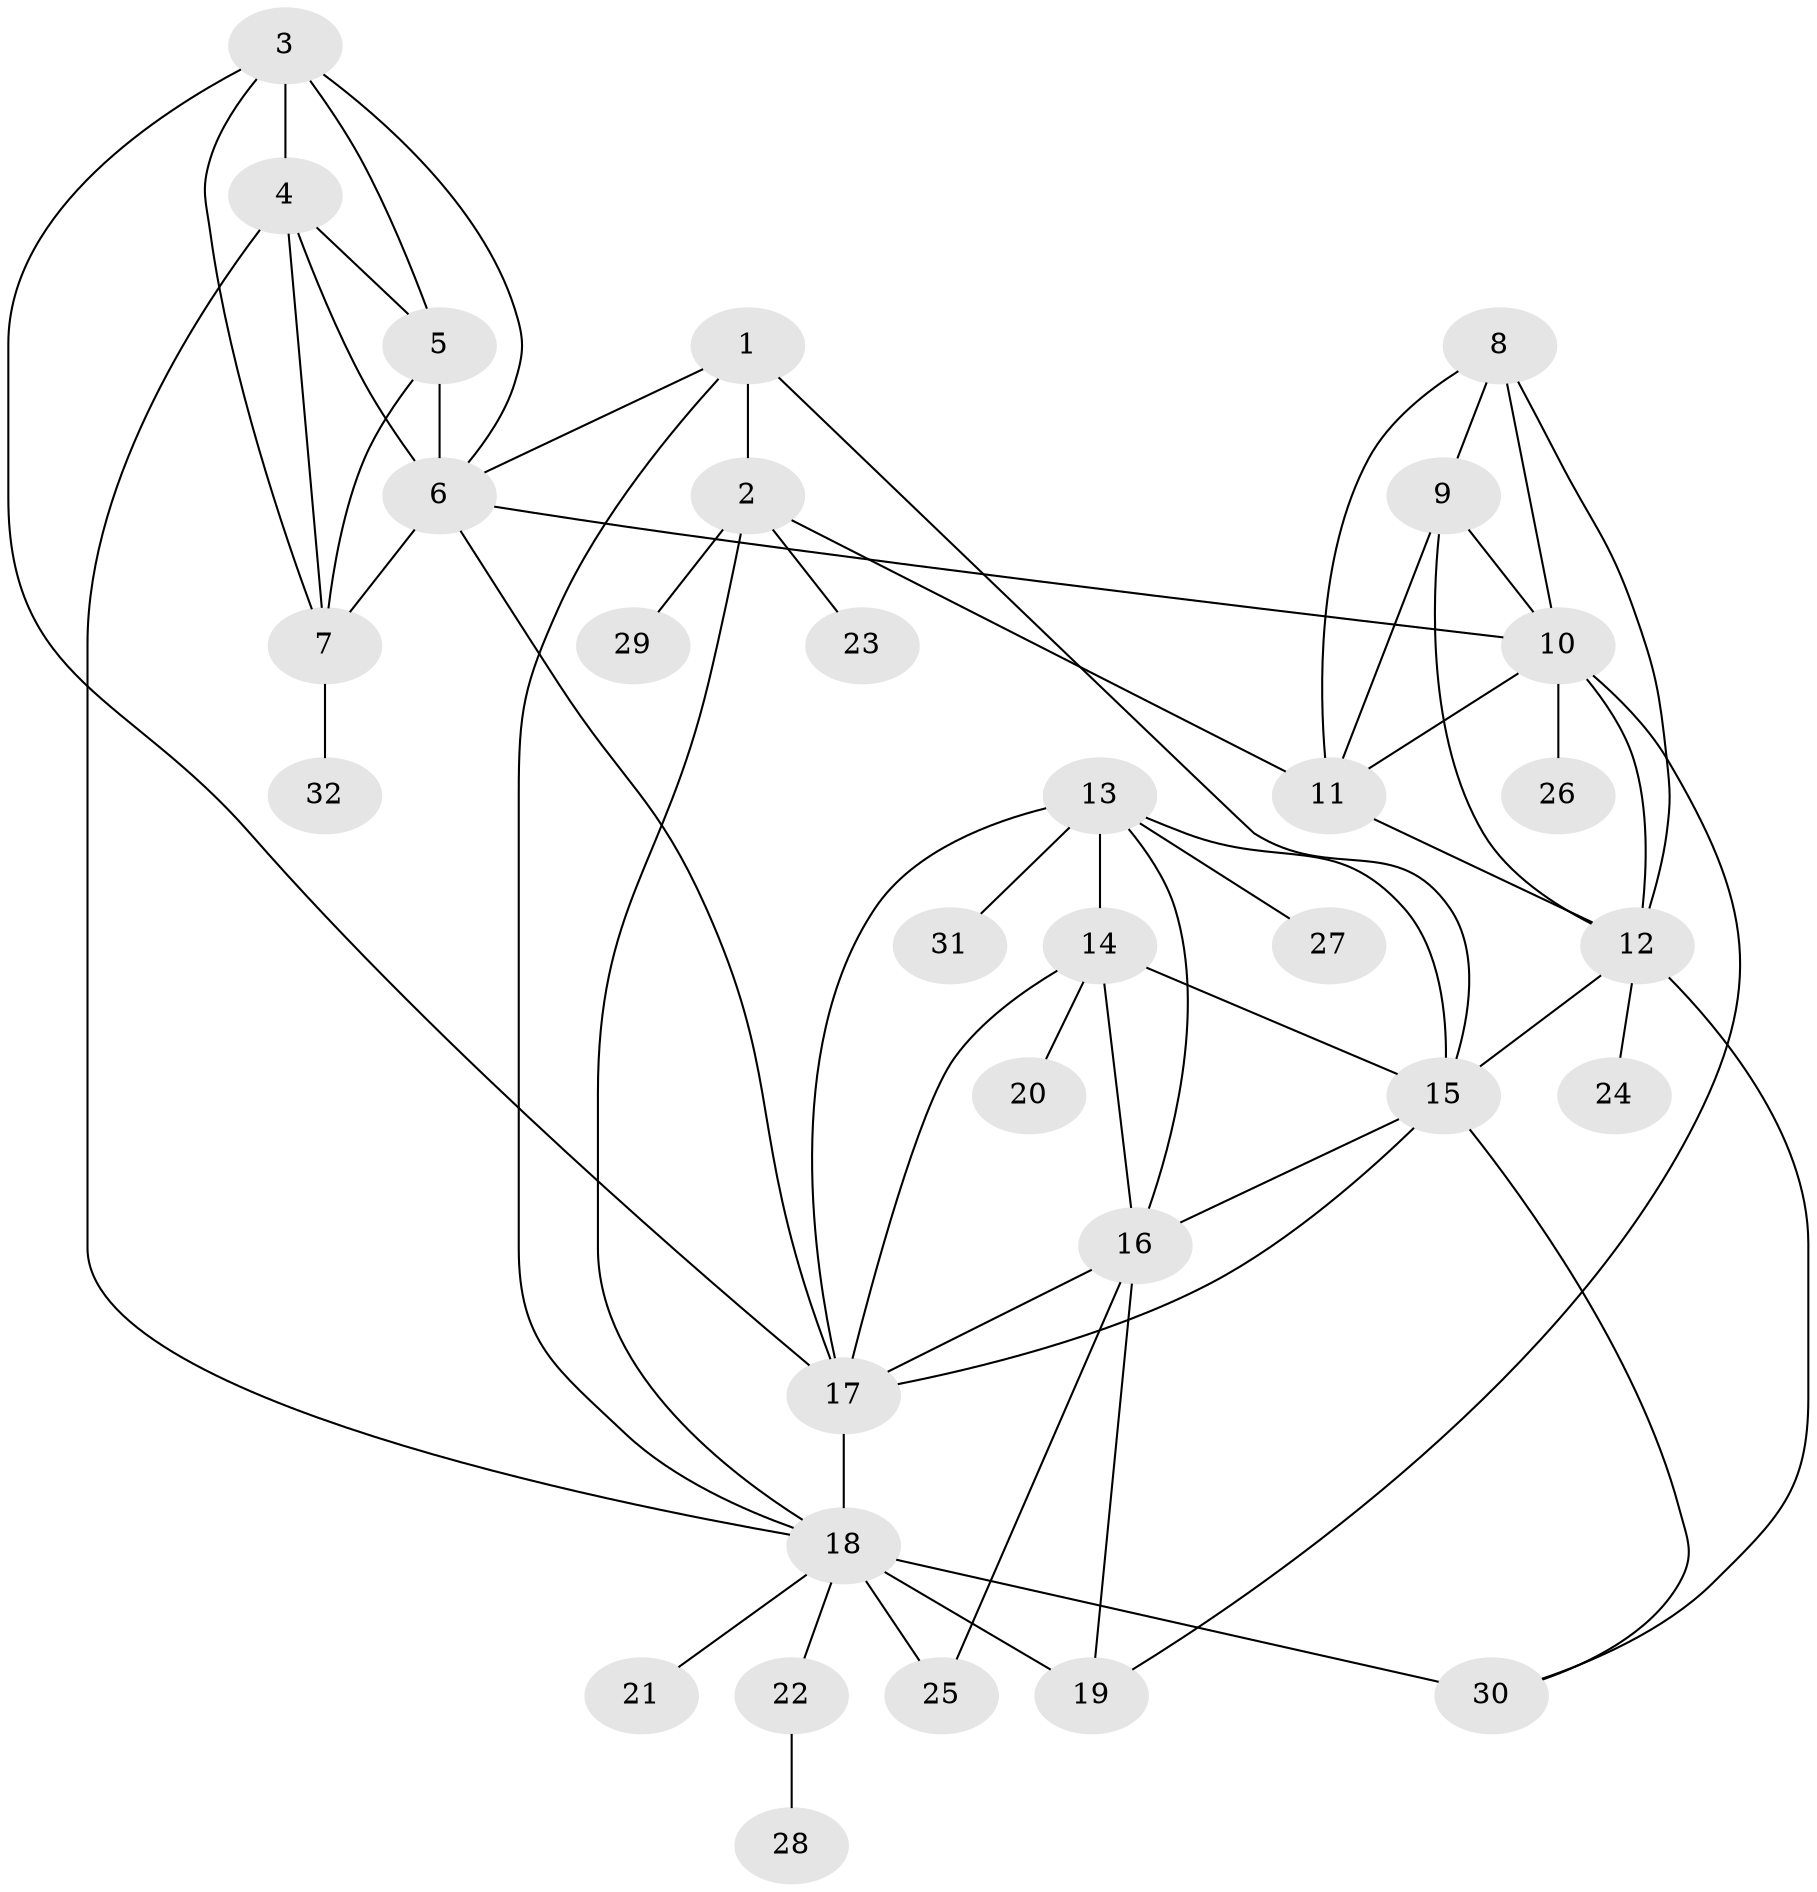 // original degree distribution, {9: 0.05714285714285714, 10: 0.0380952380952381, 7: 0.02857142857142857, 6: 0.02857142857142857, 8: 0.05714285714285714, 5: 0.02857142857142857, 2: 0.17142857142857143, 1: 0.5714285714285714, 3: 0.01904761904761905}
// Generated by graph-tools (version 1.1) at 2025/52/03/04/25 22:52:39]
// undirected, 32 vertices, 61 edges
graph export_dot {
  node [color=gray90,style=filled];
  1;
  2;
  3;
  4;
  5;
  6;
  7;
  8;
  9;
  10;
  11;
  12;
  13;
  14;
  15;
  16;
  17;
  18;
  19;
  20;
  21;
  22;
  23;
  24;
  25;
  26;
  27;
  28;
  29;
  30;
  31;
  32;
  1 -- 2 [weight=4.0];
  1 -- 6 [weight=1.0];
  1 -- 15 [weight=1.0];
  1 -- 18 [weight=1.0];
  2 -- 11 [weight=1.0];
  2 -- 18 [weight=3.0];
  2 -- 23 [weight=3.0];
  2 -- 29 [weight=3.0];
  3 -- 4 [weight=1.0];
  3 -- 5 [weight=1.0];
  3 -- 6 [weight=1.0];
  3 -- 7 [weight=1.0];
  3 -- 17 [weight=1.0];
  4 -- 5 [weight=1.0];
  4 -- 6 [weight=1.0];
  4 -- 7 [weight=1.0];
  4 -- 18 [weight=1.0];
  5 -- 6 [weight=1.0];
  5 -- 7 [weight=6.0];
  6 -- 7 [weight=1.0];
  6 -- 10 [weight=1.0];
  6 -- 17 [weight=1.0];
  7 -- 32 [weight=1.0];
  8 -- 9 [weight=1.0];
  8 -- 10 [weight=1.0];
  8 -- 11 [weight=1.0];
  8 -- 12 [weight=1.0];
  9 -- 10 [weight=1.0];
  9 -- 11 [weight=1.0];
  9 -- 12 [weight=1.0];
  10 -- 11 [weight=1.0];
  10 -- 12 [weight=1.0];
  10 -- 19 [weight=1.0];
  10 -- 26 [weight=1.0];
  11 -- 12 [weight=1.0];
  12 -- 15 [weight=1.0];
  12 -- 24 [weight=1.0];
  12 -- 30 [weight=1.0];
  13 -- 14 [weight=1.0];
  13 -- 15 [weight=1.0];
  13 -- 16 [weight=1.0];
  13 -- 17 [weight=1.0];
  13 -- 27 [weight=1.0];
  13 -- 31 [weight=1.0];
  14 -- 15 [weight=1.0];
  14 -- 16 [weight=1.0];
  14 -- 17 [weight=1.0];
  14 -- 20 [weight=1.0];
  15 -- 16 [weight=1.0];
  15 -- 17 [weight=1.0];
  15 -- 30 [weight=1.0];
  16 -- 17 [weight=1.0];
  16 -- 19 [weight=1.0];
  16 -- 25 [weight=1.0];
  17 -- 18 [weight=2.0];
  18 -- 19 [weight=4.0];
  18 -- 21 [weight=1.0];
  18 -- 22 [weight=1.0];
  18 -- 25 [weight=1.0];
  18 -- 30 [weight=2.0];
  22 -- 28 [weight=1.0];
}
